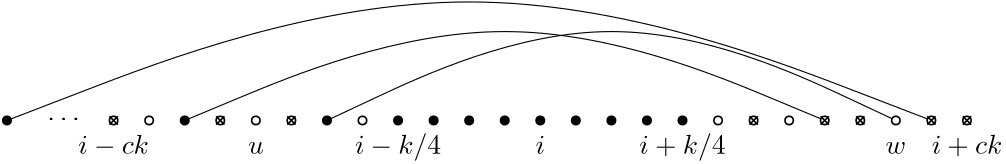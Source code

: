 <?xml version="1.0"?>
<!DOCTYPE ipe SYSTEM "ipe.dtd">
<ipe version="70005" creator="Ipe 7.1.1">
<info created="D:20130327101851" modified="D:20130327102134"/>
<ipestyle name="basic">
<symbol name="arrow/arc(spx)">
<path stroke="sym-stroke" fill="sym-stroke" pen="sym-pen">
0 0 m
-1 0.333 l
-1 -0.333 l
h
</path>
</symbol>
<symbol name="arrow/farc(spx)">
<path stroke="sym-stroke" fill="white" pen="sym-pen">
0 0 m
-1 0.333 l
-1 -0.333 l
h
</path>
</symbol>
<symbol name="mark/circle(sx)" transformations="translations">
<path fill="sym-stroke">
0.6 0 0 0.6 0 0 e
0.4 0 0 0.4 0 0 e
</path>
</symbol>
<symbol name="mark/disk(sx)" transformations="translations">
<path fill="sym-stroke">
0.6 0 0 0.6 0 0 e
</path>
</symbol>
<symbol name="mark/fdisk(sfx)" transformations="translations">
<group>
<path fill="sym-fill">
0.5 0 0 0.5 0 0 e
</path>
<path fill="sym-stroke" fillrule="eofill">
0.6 0 0 0.6 0 0 e
0.4 0 0 0.4 0 0 e
</path>
</group>
</symbol>
<symbol name="mark/box(sx)" transformations="translations">
<path fill="sym-stroke" fillrule="eofill">
-0.6 -0.6 m
0.6 -0.6 l
0.6 0.6 l
-0.6 0.6 l
h
-0.4 -0.4 m
0.4 -0.4 l
0.4 0.4 l
-0.4 0.4 l
h
</path>
</symbol>
<symbol name="mark/square(sx)" transformations="translations">
<path fill="sym-stroke">
-0.6 -0.6 m
0.6 -0.6 l
0.6 0.6 l
-0.6 0.6 l
h
</path>
</symbol>
<symbol name="mark/fsquare(sfx)" transformations="translations">
<group>
<path fill="sym-fill">
-0.5 -0.5 m
0.5 -0.5 l
0.5 0.5 l
-0.5 0.5 l
h
</path>
<path fill="sym-stroke" fillrule="eofill">
-0.6 -0.6 m
0.6 -0.6 l
0.6 0.6 l
-0.6 0.6 l
h
-0.4 -0.4 m
0.4 -0.4 l
0.4 0.4 l
-0.4 0.4 l
h
</path>
</group>
</symbol>
<symbol name="mark/cross(sx)" transformations="translations">
<group>
<path fill="sym-stroke">
-0.43 -0.57 m
0.57 0.43 l
0.43 0.57 l
-0.57 -0.43 l
h
</path>
<path fill="sym-stroke">
-0.43 0.57 m
0.57 -0.43 l
0.43 -0.57 l
-0.57 0.43 l
h
</path>
</group>
</symbol>
<symbol name="arrow/fnormal(spx)">
<path stroke="sym-stroke" fill="white" pen="sym-pen">
0 0 m
-1 0.333 l
-1 -0.333 l
h
</path>
</symbol>
<symbol name="arrow/pointed(spx)">
<path stroke="sym-stroke" fill="sym-stroke" pen="sym-pen">
0 0 m
-1 0.333 l
-0.8 0 l
-1 -0.333 l
h
</path>
</symbol>
<symbol name="arrow/fpointed(spx)">
<path stroke="sym-stroke" fill="white" pen="sym-pen">
0 0 m
-1 0.333 l
-0.8 0 l
-1 -0.333 l
h
</path>
</symbol>
<symbol name="arrow/linear(spx)">
<path stroke="sym-stroke" pen="sym-pen">
-1 0.333 m
0 0 l
-1 -0.333 l
</path>
</symbol>
<symbol name="arrow/fdouble(spx)">
<path stroke="sym-stroke" fill="white" pen="sym-pen">
0 0 m
-1 0.333 l
-1 -0.333 l
h
-1 0 m
-2 0.333 l
-2 -0.333 l
h
</path>
</symbol>
<symbol name="arrow/double(spx)">
<path stroke="sym-stroke" fill="sym-stroke" pen="sym-pen">
0 0 m
-1 0.333 l
-1 -0.333 l
h
-1 0 m
-2 0.333 l
-2 -0.333 l
h
</path>
</symbol>
<pen name="heavier" value="0.8"/>
<pen name="fat" value="1.2"/>
<pen name="ultrafat" value="2"/>
<symbolsize name="large" value="5"/>
<symbolsize name="small" value="2"/>
<symbolsize name="tiny" value="1.1"/>
<arrowsize name="large" value="10"/>
<arrowsize name="small" value="5"/>
<arrowsize name="tiny" value="3"/>
<color name="red" value="1 0 0"/>
<color name="green" value="0 1 0"/>
<color name="blue" value="0 0 1"/>
<color name="yellow" value="1 1 0"/>
<color name="orange" value="1 0.647 0"/>
<color name="gold" value="1 0.843 0"/>
<color name="purple" value="0.627 0.125 0.941"/>
<color name="gray" value="0.745"/>
<color name="brown" value="0.647 0.165 0.165"/>
<color name="navy" value="0 0 0.502"/>
<color name="pink" value="1 0.753 0.796"/>
<color name="seagreen" value="0.18 0.545 0.341"/>
<color name="turquoise" value="0.251 0.878 0.816"/>
<color name="violet" value="0.933 0.51 0.933"/>
<color name="darkblue" value="0 0 0.545"/>
<color name="darkcyan" value="0 0.545 0.545"/>
<color name="darkgray" value="0.663"/>
<color name="darkgreen" value="0 0.392 0"/>
<color name="darkmagenta" value="0.545 0 0.545"/>
<color name="darkorange" value="1 0.549 0"/>
<color name="darkred" value="0.545 0 0"/>
<color name="lightblue" value="0.678 0.847 0.902"/>
<color name="lightcyan" value="0.878 1 1"/>
<color name="lightgray" value="0.827"/>
<color name="lightgreen" value="0.565 0.933 0.565"/>
<color name="lightyellow" value="1 1 0.878"/>
<dashstyle name="dashed" value="[4] 0"/>
<dashstyle name="dotted" value="[1 3] 0"/>
<dashstyle name="dash dotted" value="[4 2 1 2] 0"/>
<dashstyle name="dash dot dotted" value="[4 2 1 2 1 2] 0"/>
<textsize name="large" value="\large"/>
<textsize name="small" value="\small"/>
<textsize name="tiny" value="\tiny"/>
<textsize name="Large" value="\Large"/>
<textsize name="LARGE" value="\LARGE"/>
<textsize name="huge" value="\huge"/>
<textsize name="Huge" value="\Huge"/>
<textsize name="footnote" value="\footnotesize"/>
<textstyle name="center" begin="\begin{center}" end="\end{center}"/>
<textstyle name="itemize" begin="\begin{itemize}" end="\end{itemize}"/>
<textstyle name="item" begin="\begin{itemize}\item{}" end="\end{itemize}"/>
<gridsize name="4 pts" value="4"/>
<gridsize name="8 pts (~3 mm)" value="8"/>
<gridsize name="16 pts (~6 mm)" value="16"/>
<gridsize name="32 pts (~12 mm)" value="32"/>
<gridsize name="10 pts (~3.5 mm)" value="10"/>
<gridsize name="20 pts (~7 mm)" value="20"/>
<gridsize name="14 pts (~5 mm)" value="14"/>
<gridsize name="28 pts (~10 mm)" value="28"/>
<gridsize name="56 pts (~20 mm)" value="56"/>
<anglesize name="90 deg" value="90"/>
<anglesize name="60 deg" value="60"/>
<anglesize name="45 deg" value="45"/>
<anglesize name="30 deg" value="30"/>
<anglesize name="22.5 deg" value="22.5"/>
<tiling name="falling" angle="-60" step="4" width="1"/>
<tiling name="rising" angle="30" step="4" width="1"/>
</ipestyle>
<page>
<layer name="alpha"/>
<view layers="alpha" active="alpha"/>
<text layer="alpha" matrix="0.8 0 0 1 41.271 4.00855" transformations="translations" pos="320 688" stroke="black" type="label" width="31.072" height="7.473" depth="2.49" halign="center" valign="baseline">$i-k/4$</text>
<text matrix="0.8 0 0 1 143.671 4.00855" transformations="translations" pos="320 688" stroke="black" type="label" width="31.072" height="7.473" depth="2.49" halign="center" valign="baseline">$i+k/4$</text>
<text matrix="0.8 0 0 1 92.471 4.00855" transformations="translations" pos="320 688" stroke="black" type="label" width="3.432" height="6.571" depth="0" halign="center" valign="baseline">$i$</text>
<text matrix="2.4 0 0 1 -573.129 4.00855" transformations="translations" pos="320 688" stroke="black" type="label" width="25.42" height="6.919" depth="0.83" halign="center" valign="baseline">$i-ck$</text>
<text matrix="2.4 0 0 1 -265.929 4.00855" transformations="translations" pos="320 688" stroke="black" type="label" width="25.42" height="6.919" depth="0.83" halign="center" valign="baseline">$i+ck$</text>
<path matrix="0.8 0 0 1 66.871 0" stroke="black">
192 704 m
336 752
480 704 s
</path>
<path matrix="0.8 0 0 1 66.871 0" stroke="black">
112 704 m
320 768
528 704 s
</path>
<path matrix="0.8 0 0 1 66.871 0" stroke="black">
256 704 m
384 752
512 704 s
</path>
<use matrix="0.8 0 0 1 41.271 0" name="mark/disk(sx)" pos="320 704" size="normal" stroke="black"/>
<use matrix="0.8 0 0 1 143.671 0" name="mark/disk(sx)" pos="320 704" size="normal" stroke="black"/>
<use matrix="0.8 0 0 1 92.471 0" name="mark/disk(sx)" pos="320 704" size="normal" stroke="black"/>
<use matrix="2.4 0 0 1 -573.129 0" name="mark/fdisk(sfx)" pos="320 704" size="normal" stroke="black" fill="white"/>
<use matrix="2.4 0 0 1 -265.929 0" name="mark/fdisk(sfx)" pos="320 704" size="normal" stroke="black" fill="white"/>
<use matrix="0.8 0 0 1 66.871 0" name="mark/disk(sx)" pos="304 704" size="normal" stroke="black"/>
<use matrix="0.8 0 0 1 66.871 0" name="mark/disk(sx)" pos="320 704" size="normal" stroke="black"/>
<use matrix="0.8 0 0 1 66.871 0" name="mark/disk(sx)" pos="336 704" size="normal" stroke="black"/>
<use matrix="0.8 0 0 1 66.871 0" name="mark/disk(sx)" pos="368 704" size="normal" stroke="black"/>
<use matrix="0.8 0 0 1 66.871 0" name="mark/disk(sx)" pos="384 704" size="normal" stroke="black"/>
<use matrix="0.8 0 0 1 66.871 0" name="mark/disk(sx)" pos="400 704" size="normal" stroke="black"/>
<use matrix="0.8 0 0 1 66.871 0" name="mark/disk(sx)" pos="256 704" size="normal" stroke="black"/>
<use matrix="0.8 0 0 1 66.871 0" name="mark/disk(sx)" pos="192 704" size="normal" stroke="black"/>
<use matrix="0.8 0 0 1 66.871 0" name="mark/disk(sx)" pos="112 704" size="normal" stroke="black"/>
<use matrix="0.8 0 0 1 66.871 0" name="mark/fdisk(sfx)" pos="480 704" size="normal" stroke="black" fill="white"/>
<use matrix="0.8 0 0 1 66.871 0" name="mark/fdisk(sfx)" pos="512 704" size="normal" stroke="black" fill="white"/>
<use matrix="0.8 0 0 1 66.871 0" name="mark/fdisk(sfx)" pos="528 704" size="normal" stroke="black" fill="white"/>
<use matrix="0.8 0 0 1 66.871 0" name="mark/fdisk(sfx)" pos="464 704" size="normal" stroke="black" fill="white"/>
<use matrix="0.8 0 0 1 66.871 0" name="mark/fdisk(sfx)" pos="448 704" size="normal" stroke="black" fill="white"/>
<use matrix="0.8 0 0 1 66.871 0" name="mark/fdisk(sfx)" pos="432 704" size="normal" stroke="black" fill="white"/>
<use matrix="0.8 0 0 1 66.871 0" name="mark/fdisk(sfx)" pos="496 704" size="normal" stroke="black" fill="white"/>
<use matrix="0.8 0 0 1 66.871 0" name="mark/fdisk(sfx)" pos="272 704" size="normal" stroke="black" fill="white"/>
<use matrix="0.8 0 0 1 66.871 0" name="mark/fdisk(sfx)" pos="240 704" size="normal" stroke="black" fill="white"/>
<use matrix="0.8 0 0 1 66.871 0" name="mark/fdisk(sfx)" pos="224 704" size="normal" stroke="black" fill="white"/>
<use matrix="0.8 0 0 1 66.871 0" name="mark/fdisk(sfx)" pos="208 704" size="normal" stroke="black" fill="white"/>
<use matrix="0.8 0 0 1 66.871 0" name="mark/fdisk(sfx)" pos="176 704" size="normal" stroke="black" fill="white"/>
<text matrix="0.8 0 0 1 68.6218 0" transformations="translations" pos="128 704" stroke="black" type="label" width="11.623" height="1.052" depth="0" valign="baseline">$\ldots$</text>
<use matrix="0.8 0 0 1 66.871 0" name="mark/cross(sx)" pos="160 704" size="normal" stroke="black"/>
<use matrix="0.8 0 0 1 66.871 0" name="mark/cross(sx)" pos="208 704" size="normal" stroke="black"/>
<use matrix="0.8 0 0 1 66.871 0" name="mark/cross(sx)" pos="240 704" size="normal" stroke="black"/>
<use matrix="0.8 0 0 1 66.871 0" name="mark/cross(sx)" pos="448 704" size="normal" stroke="black"/>
<use matrix="0.8 0 0 1 66.871 0" name="mark/cross(sx)" pos="496 704" size="normal" stroke="black"/>
<use matrix="0.8 0 0 1 66.871 0" name="mark/cross(sx)" pos="480 704" size="normal" stroke="black"/>
<use matrix="0.8 0 0 1 66.871 0" name="mark/cross(sx)" pos="544 704" size="normal" stroke="black"/>
<use matrix="0.8 0 0 1 66.871 0" name="mark/cross(sx)" pos="528 704" size="normal" stroke="black"/>
<text matrix="0.8 0 0 1 66.871 4.00855" transformations="translations" pos="224 688" stroke="black" type="label" width="5.703" height="4.289" depth="0" halign="center" valign="baseline">$u$</text>
<text matrix="0.8 0 0 1 66.871 4.00855" transformations="translations" pos="512 688" stroke="black" type="label" width="7.401" height="4.289" depth="0" halign="center" valign="baseline">$w$</text>
</page>
</ipe>
